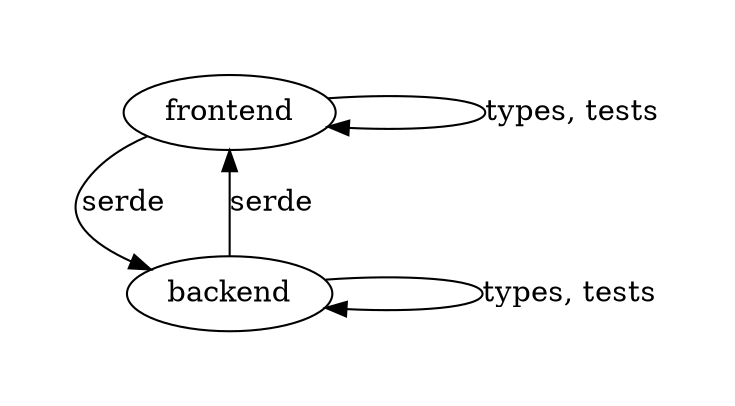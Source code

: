 digraph {
    graph [pad="0.5", nodesep="1"];
    frontend [class="node"];
    backend [class="node"];
    frontend -> backend [class="edge" label="serde"];
    backend -> frontend [class="edge" label="serde"];
    frontend -> frontend [class="edge" label="types, tests"];
    backend -> backend [class="edge" label="types, tests"];
}

